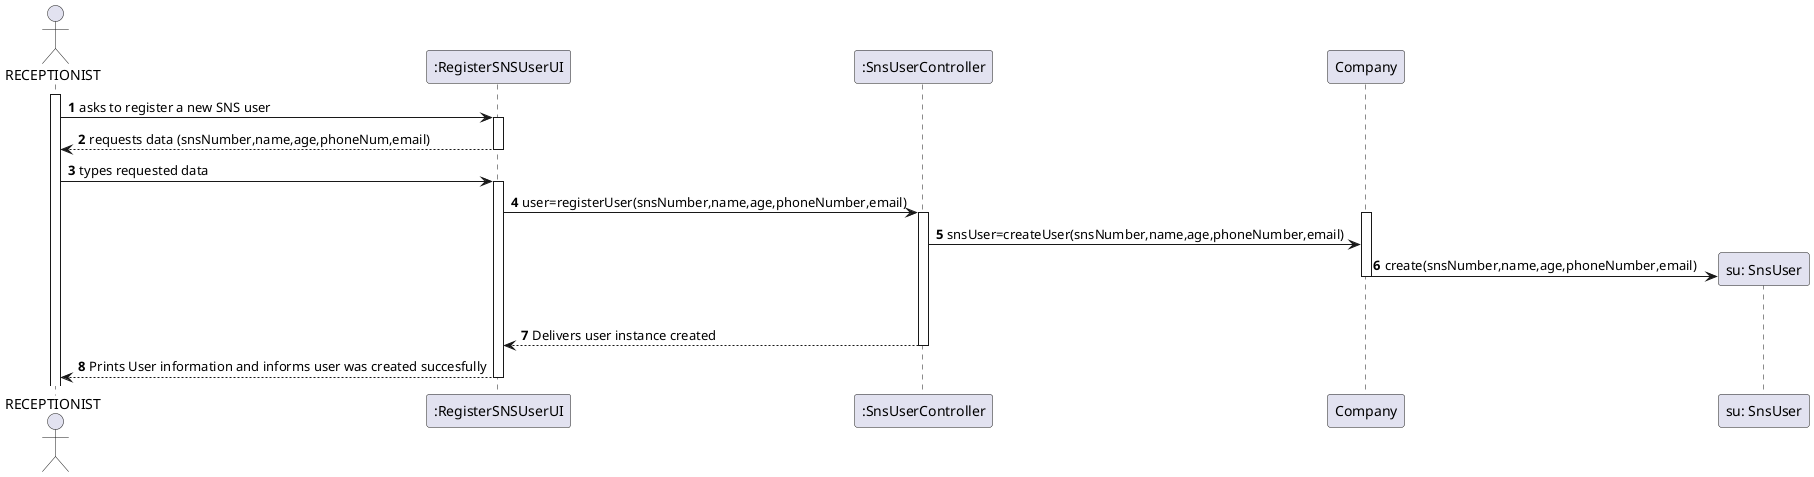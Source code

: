 @startuml
autonumber
'hide footbox
actor "RECEPTIONIST" as ADM

participant ":RegisterSNSUserUI" as UI
participant ":SnsUserController" as CTRL
participant "Company" as CMP
participant "su: SnsUser" as DOMAIN

activate ADM
ADM -> UI : asks to register a new SNS user
activate UI
UI --> ADM : requests data (snsNumber,name,age,phoneNum,email)
deactivate UI

ADM -> UI : types requested data
activate UI

UI -> CTRL : user=registerUser(snsNumber,name,age,phoneNumber,email)
activate CTRL
activate CMP
CTRL ->  CMP: snsUser=createUser(snsNumber,name,age,phoneNumber,email)


create DOMAIN
CMP-> DOMAIN : create(snsNumber,name,age,phoneNumber,email)
deactivate CMP
|||

deactivate DOMAIN

CTRL --> UI : Delivers user instance created
deactivate CTRL

UI-->ADM : Prints User information and informs user was created succesfully
deactivate UI

@enduml
